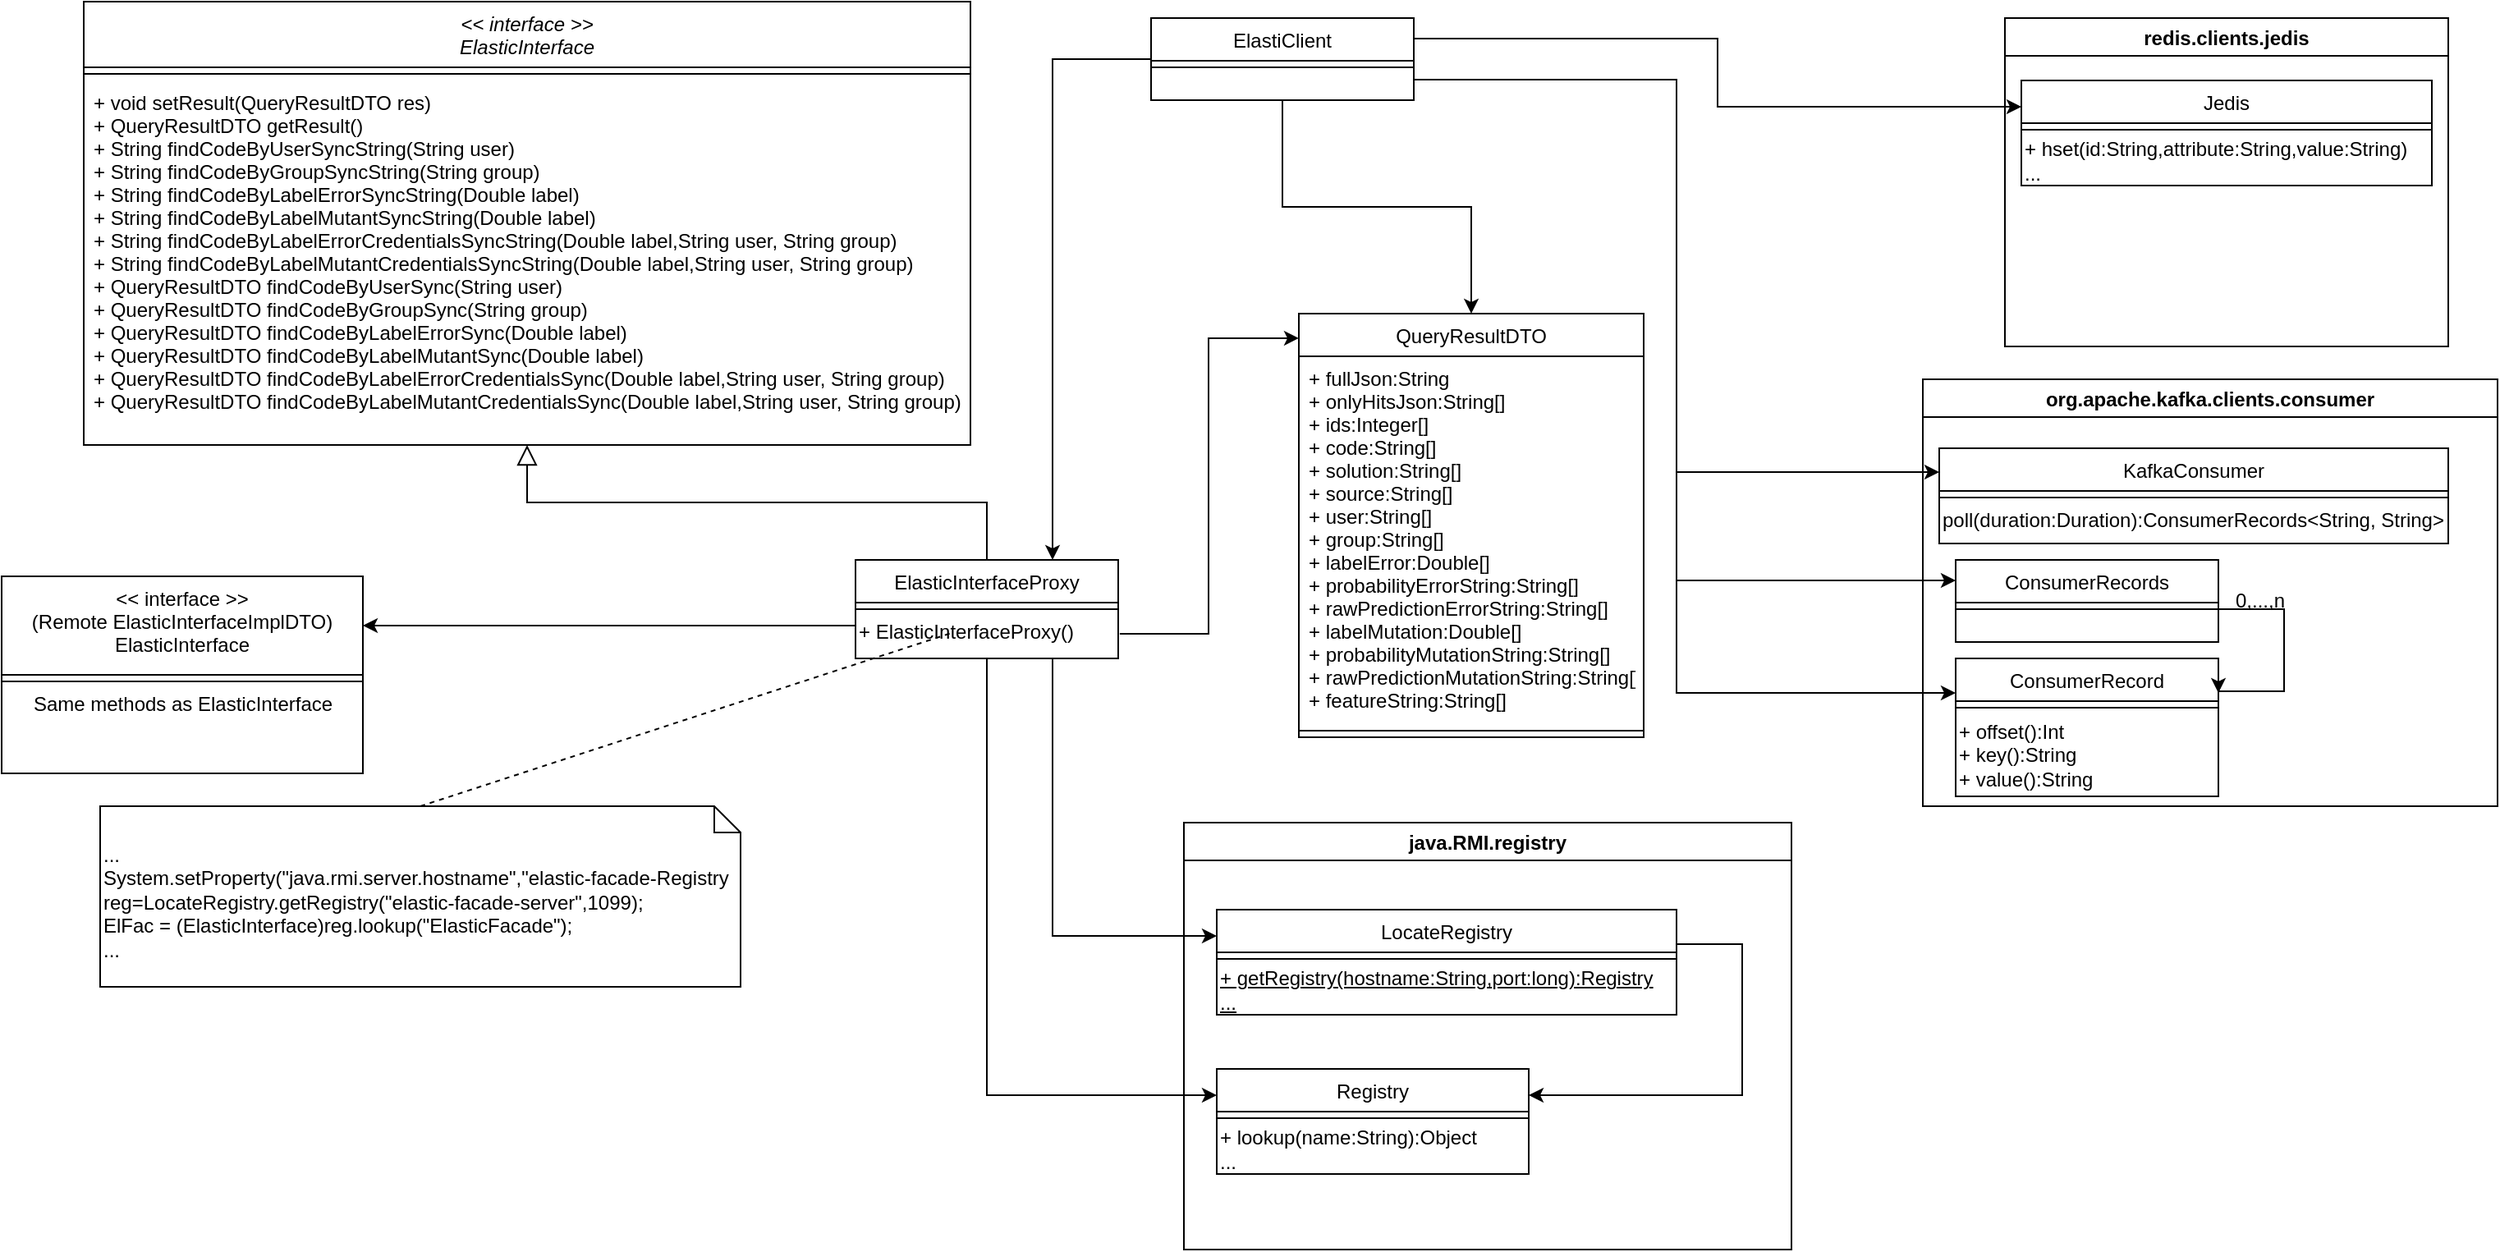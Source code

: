 <mxfile version="15.6.2" type="github">
  <diagram id="C5RBs43oDa-KdzZeNtuy" name="Page-1">
    <mxGraphModel dx="2249" dy="724" grid="1" gridSize="10" guides="1" tooltips="1" connect="1" arrows="1" fold="1" page="1" pageScale="1" pageWidth="827" pageHeight="1169" math="0" shadow="0">
      <root>
        <mxCell id="WIyWlLk6GJQsqaUBKTNV-0" />
        <mxCell id="WIyWlLk6GJQsqaUBKTNV-1" parent="WIyWlLk6GJQsqaUBKTNV-0" />
        <mxCell id="zkfFHV4jXpPFQw0GAbJ--0" value="&lt;&lt; interface &gt;&gt;&#xa;ElasticInterface" style="swimlane;fontStyle=2;align=center;verticalAlign=top;childLayout=stackLayout;horizontal=1;startSize=40;horizontalStack=0;resizeParent=1;resizeLast=0;collapsible=1;marginBottom=0;rounded=0;shadow=0;strokeWidth=1;" parent="WIyWlLk6GJQsqaUBKTNV-1" vertex="1">
          <mxGeometry x="-10" width="540" height="270" as="geometry">
            <mxRectangle x="230" y="140" width="160" height="26" as="alternateBounds" />
          </mxGeometry>
        </mxCell>
        <mxCell id="zkfFHV4jXpPFQw0GAbJ--4" value="" style="line;html=1;strokeWidth=1;align=left;verticalAlign=middle;spacingTop=-1;spacingLeft=3;spacingRight=3;rotatable=0;labelPosition=right;points=[];portConstraint=eastwest;" parent="zkfFHV4jXpPFQw0GAbJ--0" vertex="1">
          <mxGeometry y="40" width="540" height="8" as="geometry" />
        </mxCell>
        <mxCell id="zkfFHV4jXpPFQw0GAbJ--5" value="+ void setResult(QueryResultDTO res) &#xa;+ QueryResultDTO getResult() &#xa;+ String findCodeByUserSyncString(String user) &#xa;+ String findCodeByGroupSyncString(String group) &#xa;+ String findCodeByLabelErrorSyncString(Double label) &#xa;+ String findCodeByLabelMutantSyncString(Double label) &#xa;+ String findCodeByLabelErrorCredentialsSyncString(Double label,String user, String group) &#xa;+ String findCodeByLabelMutantCredentialsSyncString(Double label,String user, String group) &#xa;+ QueryResultDTO findCodeByUserSync(String user) &#xa;+ QueryResultDTO findCodeByGroupSync(String group) &#xa;+ QueryResultDTO findCodeByLabelErrorSync(Double label) &#xa;+ QueryResultDTO findCodeByLabelMutantSync(Double label) &#xa;+ QueryResultDTO findCodeByLabelErrorCredentialsSync(Double label,String user, String group) &#xa;+ QueryResultDTO findCodeByLabelMutantCredentialsSync(Double label,String user, String group) &#xa;" style="text;align=left;verticalAlign=top;spacingLeft=4;spacingRight=4;overflow=hidden;rotatable=0;points=[[0,0.5],[1,0.5]];portConstraint=eastwest;" parent="zkfFHV4jXpPFQw0GAbJ--0" vertex="1">
          <mxGeometry y="48" width="540" height="222" as="geometry" />
        </mxCell>
        <mxCell id="zkfFHV4jXpPFQw0GAbJ--6" value="&lt;&lt; interface &gt;&gt;&#xa;(Remote ElasticInterfaceImplDTO)&#xa;ElasticInterface" style="swimlane;fontStyle=0;align=center;verticalAlign=top;childLayout=stackLayout;horizontal=1;startSize=60;horizontalStack=0;resizeParent=1;resizeLast=0;collapsible=1;marginBottom=0;rounded=0;shadow=0;strokeWidth=1;" parent="WIyWlLk6GJQsqaUBKTNV-1" vertex="1">
          <mxGeometry x="-60" y="350" width="220" height="120" as="geometry">
            <mxRectangle x="130" y="380" width="160" height="26" as="alternateBounds" />
          </mxGeometry>
        </mxCell>
        <mxCell id="zkfFHV4jXpPFQw0GAbJ--9" value="" style="line;html=1;strokeWidth=1;align=left;verticalAlign=middle;spacingTop=-1;spacingLeft=3;spacingRight=3;rotatable=0;labelPosition=right;points=[];portConstraint=eastwest;" parent="zkfFHV4jXpPFQw0GAbJ--6" vertex="1">
          <mxGeometry y="60" width="220" height="8" as="geometry" />
        </mxCell>
        <mxCell id="Kh6skNde1Fd5iUF5DBpw-3" value="Same methods as ElasticInterface" style="text;html=1;align=center;verticalAlign=middle;resizable=0;points=[];autosize=1;strokeColor=none;fillColor=none;" vertex="1" parent="zkfFHV4jXpPFQw0GAbJ--6">
          <mxGeometry y="68" width="220" height="20" as="geometry" />
        </mxCell>
        <mxCell id="Kh6skNde1Fd5iUF5DBpw-0" style="edgeStyle=orthogonalEdgeStyle;rounded=0;orthogonalLoop=1;jettySize=auto;html=1;exitX=0;exitY=0.5;exitDx=0;exitDy=0;entryX=1;entryY=0.25;entryDx=0;entryDy=0;" edge="1" parent="WIyWlLk6GJQsqaUBKTNV-1" target="zkfFHV4jXpPFQw0GAbJ--6">
          <mxGeometry relative="1" as="geometry">
            <mxPoint x="460" y="379" as="sourcePoint" />
            <Array as="points">
              <mxPoint x="460" y="380" />
            </Array>
          </mxGeometry>
        </mxCell>
        <mxCell id="Kh6skNde1Fd5iUF5DBpw-7" style="edgeStyle=orthogonalEdgeStyle;rounded=0;orthogonalLoop=1;jettySize=auto;html=1;exitX=0.75;exitY=1;exitDx=0;exitDy=0;entryX=0;entryY=0.25;entryDx=0;entryDy=0;" edge="1" parent="WIyWlLk6GJQsqaUBKTNV-1" source="zkfFHV4jXpPFQw0GAbJ--13" target="2bxaREs7knKv4sqMbuMS-90">
          <mxGeometry relative="1" as="geometry" />
        </mxCell>
        <mxCell id="Kh6skNde1Fd5iUF5DBpw-8" style="edgeStyle=orthogonalEdgeStyle;rounded=0;orthogonalLoop=1;jettySize=auto;html=1;exitX=0.5;exitY=1;exitDx=0;exitDy=0;entryX=0;entryY=0.25;entryDx=0;entryDy=0;" edge="1" parent="WIyWlLk6GJQsqaUBKTNV-1" source="zkfFHV4jXpPFQw0GAbJ--13" target="2bxaREs7knKv4sqMbuMS-92">
          <mxGeometry relative="1" as="geometry" />
        </mxCell>
        <mxCell id="zkfFHV4jXpPFQw0GAbJ--13" value="ElasticInterfaceProxy" style="swimlane;fontStyle=0;align=center;verticalAlign=top;childLayout=stackLayout;horizontal=1;startSize=26;horizontalStack=0;resizeParent=1;resizeLast=0;collapsible=1;marginBottom=0;rounded=0;shadow=0;strokeWidth=1;" parent="WIyWlLk6GJQsqaUBKTNV-1" vertex="1">
          <mxGeometry x="460" y="340" width="160" height="60" as="geometry">
            <mxRectangle x="340" y="380" width="170" height="26" as="alternateBounds" />
          </mxGeometry>
        </mxCell>
        <mxCell id="zkfFHV4jXpPFQw0GAbJ--15" value="" style="line;html=1;strokeWidth=1;align=left;verticalAlign=middle;spacingTop=-1;spacingLeft=3;spacingRight=3;rotatable=0;labelPosition=right;points=[];portConstraint=eastwest;" parent="zkfFHV4jXpPFQw0GAbJ--13" vertex="1">
          <mxGeometry y="26" width="160" height="8" as="geometry" />
        </mxCell>
        <mxCell id="Kh6skNde1Fd5iUF5DBpw-4" value="+ ElasticInterfaceProxy()" style="text;html=1;align=left;verticalAlign=middle;resizable=0;points=[];autosize=1;strokeColor=none;fillColor=none;" vertex="1" parent="zkfFHV4jXpPFQw0GAbJ--13">
          <mxGeometry y="34" width="160" height="20" as="geometry" />
        </mxCell>
        <mxCell id="zkfFHV4jXpPFQw0GAbJ--16" value="" style="endArrow=block;endSize=10;endFill=0;shadow=0;strokeWidth=1;rounded=0;edgeStyle=elbowEdgeStyle;elbow=vertical;" parent="WIyWlLk6GJQsqaUBKTNV-1" source="zkfFHV4jXpPFQw0GAbJ--13" target="zkfFHV4jXpPFQw0GAbJ--0" edge="1">
          <mxGeometry width="160" relative="1" as="geometry">
            <mxPoint x="210" y="373" as="sourcePoint" />
            <mxPoint x="310" y="271" as="targetPoint" />
          </mxGeometry>
        </mxCell>
        <mxCell id="2bxaREs7knKv4sqMbuMS-3" value="QueryResultDTO" style="swimlane;fontStyle=0;align=center;verticalAlign=top;childLayout=stackLayout;horizontal=1;startSize=26;horizontalStack=0;resizeParent=1;resizeLast=0;collapsible=1;marginBottom=0;rounded=0;shadow=0;strokeWidth=1;" parent="WIyWlLk6GJQsqaUBKTNV-1" vertex="1">
          <mxGeometry x="730" y="190" width="210" height="258" as="geometry">
            <mxRectangle x="130" y="380" width="160" height="26" as="alternateBounds" />
          </mxGeometry>
        </mxCell>
        <mxCell id="2bxaREs7knKv4sqMbuMS-4" value="+ fullJson:String&#xa;+ onlyHitsJson:String[]&#xa;+ ids:Integer[]&#xa;+ code:String[] &#xa;+ solution:String[] &#xa;+ source:String[] &#xa;+ user:String[] &#xa;+ group:String[] &#xa;+ labelError:Double[] &#xa;+ probabilityErrorString:String[] &#xa;+ rawPredictionErrorString:String[] &#xa;+ labelMutation:Double[] &#xa;+ probabilityMutationString:String[] &#xa;+ rawPredictionMutationString:String[] &#xa;+ featureString:String[] &#xa;" style="text;align=left;verticalAlign=top;spacingLeft=4;spacingRight=4;overflow=hidden;rotatable=0;points=[[0,0.5],[1,0.5]];portConstraint=eastwest;rounded=0;shadow=0;html=0;" parent="2bxaREs7knKv4sqMbuMS-3" vertex="1">
          <mxGeometry y="26" width="210" height="224" as="geometry" />
        </mxCell>
        <mxCell id="2bxaREs7knKv4sqMbuMS-5" value="" style="line;html=1;strokeWidth=1;align=left;verticalAlign=middle;spacingTop=-1;spacingLeft=3;spacingRight=3;rotatable=0;labelPosition=right;points=[];portConstraint=eastwest;" parent="2bxaREs7knKv4sqMbuMS-3" vertex="1">
          <mxGeometry y="250" width="210" height="8" as="geometry" />
        </mxCell>
        <mxCell id="2bxaREs7knKv4sqMbuMS-17" style="edgeStyle=orthogonalEdgeStyle;rounded=0;orthogonalLoop=1;jettySize=auto;html=1;exitX=0;exitY=0.5;exitDx=0;exitDy=0;entryX=0.75;entryY=0;entryDx=0;entryDy=0;" parent="WIyWlLk6GJQsqaUBKTNV-1" source="2bxaREs7knKv4sqMbuMS-13" target="zkfFHV4jXpPFQw0GAbJ--13" edge="1">
          <mxGeometry relative="1" as="geometry" />
        </mxCell>
        <mxCell id="Kh6skNde1Fd5iUF5DBpw-1" style="edgeStyle=orthogonalEdgeStyle;rounded=0;orthogonalLoop=1;jettySize=auto;html=1;exitX=0.5;exitY=1;exitDx=0;exitDy=0;entryX=0.5;entryY=0;entryDx=0;entryDy=0;" edge="1" parent="WIyWlLk6GJQsqaUBKTNV-1" source="2bxaREs7knKv4sqMbuMS-13" target="2bxaREs7knKv4sqMbuMS-3">
          <mxGeometry relative="1" as="geometry" />
        </mxCell>
        <mxCell id="Kh6skNde1Fd5iUF5DBpw-24" style="edgeStyle=orthogonalEdgeStyle;rounded=0;orthogonalLoop=1;jettySize=auto;html=1;exitX=1;exitY=0.25;exitDx=0;exitDy=0;entryX=0;entryY=0.25;entryDx=0;entryDy=0;" edge="1" parent="WIyWlLk6GJQsqaUBKTNV-1" source="2bxaREs7knKv4sqMbuMS-13" target="Kh6skNde1Fd5iUF5DBpw-17">
          <mxGeometry relative="1" as="geometry" />
        </mxCell>
        <mxCell id="Kh6skNde1Fd5iUF5DBpw-25" style="edgeStyle=orthogonalEdgeStyle;rounded=0;orthogonalLoop=1;jettySize=auto;html=1;exitX=1;exitY=0.75;exitDx=0;exitDy=0;entryX=0;entryY=0.25;entryDx=0;entryDy=0;" edge="1" parent="WIyWlLk6GJQsqaUBKTNV-1" source="2bxaREs7knKv4sqMbuMS-13" target="Kh6skNde1Fd5iUF5DBpw-11">
          <mxGeometry relative="1" as="geometry">
            <Array as="points">
              <mxPoint x="960" y="48" />
              <mxPoint x="960" y="287" />
            </Array>
          </mxGeometry>
        </mxCell>
        <mxCell id="Kh6skNde1Fd5iUF5DBpw-26" style="edgeStyle=orthogonalEdgeStyle;rounded=0;orthogonalLoop=1;jettySize=auto;html=1;exitX=1;exitY=0.75;exitDx=0;exitDy=0;entryX=0;entryY=0.25;entryDx=0;entryDy=0;" edge="1" parent="WIyWlLk6GJQsqaUBKTNV-1" source="2bxaREs7knKv4sqMbuMS-13" target="Kh6skNde1Fd5iUF5DBpw-13">
          <mxGeometry relative="1" as="geometry">
            <Array as="points">
              <mxPoint x="960" y="48" />
              <mxPoint x="960" y="353" />
            </Array>
          </mxGeometry>
        </mxCell>
        <mxCell id="Kh6skNde1Fd5iUF5DBpw-27" style="edgeStyle=orthogonalEdgeStyle;rounded=0;orthogonalLoop=1;jettySize=auto;html=1;exitX=1;exitY=0.75;exitDx=0;exitDy=0;entryX=0;entryY=0.25;entryDx=0;entryDy=0;" edge="1" parent="WIyWlLk6GJQsqaUBKTNV-1" source="2bxaREs7knKv4sqMbuMS-13" target="Kh6skNde1Fd5iUF5DBpw-15">
          <mxGeometry relative="1" as="geometry">
            <Array as="points">
              <mxPoint x="960" y="48" />
              <mxPoint x="960" y="421" />
            </Array>
          </mxGeometry>
        </mxCell>
        <mxCell id="2bxaREs7knKv4sqMbuMS-13" value="ElastiClient" style="swimlane;fontStyle=0;align=center;verticalAlign=top;childLayout=stackLayout;horizontal=1;startSize=26;horizontalStack=0;resizeParent=1;resizeLast=0;collapsible=1;marginBottom=0;rounded=0;shadow=0;strokeWidth=1;" parent="WIyWlLk6GJQsqaUBKTNV-1" vertex="1">
          <mxGeometry x="640" y="10" width="160" height="50" as="geometry">
            <mxRectangle x="340" y="380" width="170" height="26" as="alternateBounds" />
          </mxGeometry>
        </mxCell>
        <mxCell id="2bxaREs7knKv4sqMbuMS-15" value="" style="line;html=1;strokeWidth=1;align=left;verticalAlign=middle;spacingTop=-1;spacingLeft=3;spacingRight=3;rotatable=0;labelPosition=right;points=[];portConstraint=eastwest;" parent="2bxaREs7knKv4sqMbuMS-13" vertex="1">
          <mxGeometry y="26" width="160" height="8" as="geometry" />
        </mxCell>
        <mxCell id="2bxaREs7knKv4sqMbuMS-67" style="edgeStyle=orthogonalEdgeStyle;rounded=0;orthogonalLoop=1;jettySize=auto;html=1;entryX=0;entryY=0.25;entryDx=0;entryDy=0;" parent="WIyWlLk6GJQsqaUBKTNV-1" target="2bxaREs7knKv4sqMbuMS-61" edge="1">
          <mxGeometry relative="1" as="geometry">
            <mxPoint x="440" y="685" as="sourcePoint" />
          </mxGeometry>
        </mxCell>
        <mxCell id="2bxaREs7knKv4sqMbuMS-72" style="edgeStyle=orthogonalEdgeStyle;rounded=0;orthogonalLoop=1;jettySize=auto;html=1;entryX=0;entryY=0.25;entryDx=0;entryDy=0;" parent="WIyWlLk6GJQsqaUBKTNV-1" target="2bxaREs7knKv4sqMbuMS-68" edge="1">
          <mxGeometry relative="1" as="geometry">
            <mxPoint x="440" y="685" as="sourcePoint" />
          </mxGeometry>
        </mxCell>
        <mxCell id="2bxaREs7knKv4sqMbuMS-77" style="edgeStyle=orthogonalEdgeStyle;rounded=0;orthogonalLoop=1;jettySize=auto;html=1;entryX=0;entryY=0.25;entryDx=0;entryDy=0;" parent="WIyWlLk6GJQsqaUBKTNV-1" target="2bxaREs7knKv4sqMbuMS-73" edge="1">
          <mxGeometry relative="1" as="geometry">
            <mxPoint x="440" y="685" as="sourcePoint" />
          </mxGeometry>
        </mxCell>
        <mxCell id="2bxaREs7knKv4sqMbuMS-89" value="java.RMI.registry" style="swimlane;align=center;" parent="WIyWlLk6GJQsqaUBKTNV-1" vertex="1">
          <mxGeometry x="660" y="500" width="370" height="260" as="geometry" />
        </mxCell>
        <mxCell id="2bxaREs7knKv4sqMbuMS-96" style="edgeStyle=orthogonalEdgeStyle;rounded=0;orthogonalLoop=1;jettySize=auto;html=1;exitX=1;exitY=0.25;exitDx=0;exitDy=0;entryX=1;entryY=0.25;entryDx=0;entryDy=0;" parent="2bxaREs7knKv4sqMbuMS-89" source="2bxaREs7knKv4sqMbuMS-90" target="2bxaREs7knKv4sqMbuMS-92" edge="1">
          <mxGeometry relative="1" as="geometry">
            <Array as="points">
              <mxPoint x="300" y="74" />
              <mxPoint x="340" y="74" />
              <mxPoint x="340" y="166" />
            </Array>
          </mxGeometry>
        </mxCell>
        <mxCell id="2bxaREs7knKv4sqMbuMS-90" value="LocateRegistry" style="swimlane;fontStyle=0;align=center;verticalAlign=top;childLayout=stackLayout;horizontal=1;startSize=26;horizontalStack=0;resizeParent=1;resizeLast=0;collapsible=1;marginBottom=0;rounded=0;shadow=0;strokeWidth=1;" parent="2bxaREs7knKv4sqMbuMS-89" vertex="1">
          <mxGeometry x="20" y="53" width="280" height="64" as="geometry">
            <mxRectangle x="340" y="380" width="170" height="26" as="alternateBounds" />
          </mxGeometry>
        </mxCell>
        <mxCell id="2bxaREs7knKv4sqMbuMS-91" value="" style="line;html=1;strokeWidth=1;align=left;verticalAlign=middle;spacingTop=-1;spacingLeft=3;spacingRight=3;rotatable=0;labelPosition=right;points=[];portConstraint=eastwest;" parent="2bxaREs7knKv4sqMbuMS-90" vertex="1">
          <mxGeometry y="26" width="280" height="8" as="geometry" />
        </mxCell>
        <mxCell id="2bxaREs7knKv4sqMbuMS-94" value="&lt;div&gt;+ getRegistry(hostname:String,port:long):Registry&lt;/div&gt;&lt;div&gt;...&lt;br&gt;&lt;/div&gt;" style="text;html=1;align=left;verticalAlign=middle;resizable=0;points=[];autosize=1;strokeColor=none;fillColor=none;fontStyle=4" parent="2bxaREs7knKv4sqMbuMS-90" vertex="1">
          <mxGeometry y="34" width="280" height="30" as="geometry" />
        </mxCell>
        <mxCell id="2bxaREs7knKv4sqMbuMS-92" value="Registry" style="swimlane;fontStyle=0;align=center;verticalAlign=top;childLayout=stackLayout;horizontal=1;startSize=26;horizontalStack=0;resizeParent=1;resizeLast=0;collapsible=1;marginBottom=0;rounded=0;shadow=0;strokeWidth=1;" parent="2bxaREs7knKv4sqMbuMS-89" vertex="1">
          <mxGeometry x="20" y="150" width="190" height="64" as="geometry">
            <mxRectangle x="340" y="380" width="170" height="26" as="alternateBounds" />
          </mxGeometry>
        </mxCell>
        <mxCell id="2bxaREs7knKv4sqMbuMS-93" value="" style="line;html=1;strokeWidth=1;align=left;verticalAlign=middle;spacingTop=-1;spacingLeft=3;spacingRight=3;rotatable=0;labelPosition=right;points=[];portConstraint=eastwest;" parent="2bxaREs7knKv4sqMbuMS-92" vertex="1">
          <mxGeometry y="26" width="190" height="8" as="geometry" />
        </mxCell>
        <mxCell id="2bxaREs7knKv4sqMbuMS-95" value="&lt;div&gt;+ lookup(name:String):Object&lt;/div&gt;&lt;div&gt;...&lt;/div&gt;" style="text;html=1;align=left;verticalAlign=middle;resizable=0;points=[];autosize=1;strokeColor=none;fillColor=none;" parent="2bxaREs7knKv4sqMbuMS-92" vertex="1">
          <mxGeometry y="34" width="190" height="30" as="geometry" />
        </mxCell>
        <mxCell id="Kh6skNde1Fd5iUF5DBpw-2" style="edgeStyle=orthogonalEdgeStyle;rounded=0;orthogonalLoop=1;jettySize=auto;html=1;exitX=1.006;exitY=0.55;exitDx=0;exitDy=0;entryX=0;entryY=0.058;entryDx=0;entryDy=0;entryPerimeter=0;exitPerimeter=0;" edge="1" parent="WIyWlLk6GJQsqaUBKTNV-1" source="Kh6skNde1Fd5iUF5DBpw-4" target="2bxaREs7knKv4sqMbuMS-3">
          <mxGeometry relative="1" as="geometry">
            <mxPoint x="619.04" y="412" as="sourcePoint" />
          </mxGeometry>
        </mxCell>
        <mxCell id="Kh6skNde1Fd5iUF5DBpw-5" value="&lt;div&gt;...&lt;/div&gt;&lt;div&gt;System.setProperty(&quot;java.rmi.server.hostname&quot;,&quot;elastic-facade-Registry reg=LocateRegistry.getRegistry(&quot;elastic-facade-server&quot;,1099);&lt;/div&gt;&lt;div&gt;ElFac = (ElasticInterface)reg.lookup(&quot;ElasticFacade&quot;);&lt;/div&gt;&lt;div&gt;...&lt;br&gt;&lt;/div&gt;" style="shape=note2;boundedLbl=1;whiteSpace=wrap;html=1;size=16;verticalAlign=top;align=left;" vertex="1" parent="WIyWlLk6GJQsqaUBKTNV-1">
          <mxGeometry y="490" width="390" height="110" as="geometry" />
        </mxCell>
        <mxCell id="Kh6skNde1Fd5iUF5DBpw-6" value="" style="endArrow=none;dashed=1;html=1;rounded=0;entryX=0.375;entryY=0.5;entryDx=0;entryDy=0;entryPerimeter=0;exitX=0.5;exitY=0;exitDx=0;exitDy=0;exitPerimeter=0;" edge="1" parent="WIyWlLk6GJQsqaUBKTNV-1" source="Kh6skNde1Fd5iUF5DBpw-5" target="Kh6skNde1Fd5iUF5DBpw-4">
          <mxGeometry width="50" height="50" relative="1" as="geometry">
            <mxPoint x="360" y="250" as="sourcePoint" />
            <mxPoint x="410" y="200" as="targetPoint" />
          </mxGeometry>
        </mxCell>
        <mxCell id="Kh6skNde1Fd5iUF5DBpw-9" value="redis.clients.jedis" style="swimlane;align=center;" vertex="1" parent="WIyWlLk6GJQsqaUBKTNV-1">
          <mxGeometry x="1160" y="10" width="270" height="200" as="geometry" />
        </mxCell>
        <mxCell id="Kh6skNde1Fd5iUF5DBpw-17" value="Jedis" style="swimlane;fontStyle=0;align=center;verticalAlign=top;childLayout=stackLayout;horizontal=1;startSize=26;horizontalStack=0;resizeParent=1;resizeLast=0;collapsible=1;marginBottom=0;rounded=0;shadow=0;strokeWidth=1;" vertex="1" parent="Kh6skNde1Fd5iUF5DBpw-9">
          <mxGeometry x="10" y="38" width="250" height="64" as="geometry">
            <mxRectangle x="340" y="380" width="170" height="26" as="alternateBounds" />
          </mxGeometry>
        </mxCell>
        <mxCell id="Kh6skNde1Fd5iUF5DBpw-18" value="" style="line;html=1;strokeWidth=1;align=left;verticalAlign=middle;spacingTop=-1;spacingLeft=3;spacingRight=3;rotatable=0;labelPosition=right;points=[];portConstraint=eastwest;" vertex="1" parent="Kh6skNde1Fd5iUF5DBpw-17">
          <mxGeometry y="26" width="250" height="8" as="geometry" />
        </mxCell>
        <mxCell id="Kh6skNde1Fd5iUF5DBpw-19" value="&lt;div&gt;+ hset(id:String,attribute:String,value:String)&lt;br&gt;&lt;/div&gt;&lt;div&gt;...&lt;br&gt;&lt;/div&gt;" style="text;html=1;align=left;verticalAlign=middle;resizable=0;points=[];autosize=1;strokeColor=none;fillColor=none;" vertex="1" parent="Kh6skNde1Fd5iUF5DBpw-17">
          <mxGeometry y="34" width="250" height="30" as="geometry" />
        </mxCell>
        <mxCell id="Kh6skNde1Fd5iUF5DBpw-10" value="org.apache.kafka.clients.consumer" style="swimlane;align=center;" vertex="1" parent="WIyWlLk6GJQsqaUBKTNV-1">
          <mxGeometry x="1110" y="230" width="350" height="260" as="geometry" />
        </mxCell>
        <mxCell id="Kh6skNde1Fd5iUF5DBpw-11" value="KafkaConsumer" style="swimlane;fontStyle=0;align=center;verticalAlign=top;childLayout=stackLayout;horizontal=1;startSize=26;horizontalStack=0;resizeParent=1;resizeLast=0;collapsible=1;marginBottom=0;rounded=0;shadow=0;strokeWidth=1;" vertex="1" parent="Kh6skNde1Fd5iUF5DBpw-10">
          <mxGeometry x="10" y="42" width="310" height="58" as="geometry">
            <mxRectangle x="340" y="380" width="170" height="26" as="alternateBounds" />
          </mxGeometry>
        </mxCell>
        <mxCell id="Kh6skNde1Fd5iUF5DBpw-12" value="" style="line;html=1;strokeWidth=1;align=left;verticalAlign=middle;spacingTop=-1;spacingLeft=3;spacingRight=3;rotatable=0;labelPosition=right;points=[];portConstraint=eastwest;" vertex="1" parent="Kh6skNde1Fd5iUF5DBpw-11">
          <mxGeometry y="26" width="310" height="8" as="geometry" />
        </mxCell>
        <mxCell id="Kh6skNde1Fd5iUF5DBpw-20" value="&lt;div align=&quot;left&quot;&gt;poll(duration:Duration):ConsumerRecords&amp;lt;String, String&amp;gt;&lt;/div&gt;" style="text;html=1;align=left;verticalAlign=middle;resizable=0;points=[];autosize=1;strokeColor=none;fillColor=none;" vertex="1" parent="Kh6skNde1Fd5iUF5DBpw-11">
          <mxGeometry y="34" width="310" height="20" as="geometry" />
        </mxCell>
        <mxCell id="Kh6skNde1Fd5iUF5DBpw-15" value="ConsumerRecord" style="swimlane;fontStyle=0;align=center;verticalAlign=top;childLayout=stackLayout;horizontal=1;startSize=26;horizontalStack=0;resizeParent=1;resizeLast=0;collapsible=1;marginBottom=0;rounded=0;shadow=0;strokeWidth=1;" vertex="1" parent="Kh6skNde1Fd5iUF5DBpw-10">
          <mxGeometry x="20" y="170" width="160" height="84" as="geometry">
            <mxRectangle x="340" y="380" width="170" height="26" as="alternateBounds" />
          </mxGeometry>
        </mxCell>
        <mxCell id="Kh6skNde1Fd5iUF5DBpw-16" value="" style="line;html=1;strokeWidth=1;align=left;verticalAlign=middle;spacingTop=-1;spacingLeft=3;spacingRight=3;rotatable=0;labelPosition=right;points=[];portConstraint=eastwest;" vertex="1" parent="Kh6skNde1Fd5iUF5DBpw-15">
          <mxGeometry y="26" width="160" height="8" as="geometry" />
        </mxCell>
        <mxCell id="Kh6skNde1Fd5iUF5DBpw-22" value="&lt;div&gt;+ offset():Int&lt;/div&gt;&lt;div&gt;+ key():String&lt;/div&gt;&lt;div&gt;+ value():String&lt;br&gt;&lt;/div&gt;" style="text;html=1;align=left;verticalAlign=middle;resizable=0;points=[];autosize=1;strokeColor=none;fillColor=none;" vertex="1" parent="Kh6skNde1Fd5iUF5DBpw-15">
          <mxGeometry y="34" width="160" height="50" as="geometry" />
        </mxCell>
        <mxCell id="Kh6skNde1Fd5iUF5DBpw-21" style="edgeStyle=orthogonalEdgeStyle;rounded=0;orthogonalLoop=1;jettySize=auto;html=1;exitX=1;exitY=0.75;exitDx=0;exitDy=0;entryX=1;entryY=0.25;entryDx=0;entryDy=0;" edge="1" parent="Kh6skNde1Fd5iUF5DBpw-10" source="Kh6skNde1Fd5iUF5DBpw-13" target="Kh6skNde1Fd5iUF5DBpw-15">
          <mxGeometry relative="1" as="geometry">
            <Array as="points">
              <mxPoint x="220" y="140" />
              <mxPoint x="220" y="190" />
            </Array>
          </mxGeometry>
        </mxCell>
        <mxCell id="Kh6skNde1Fd5iUF5DBpw-13" value="ConsumerRecords" style="swimlane;fontStyle=0;align=center;verticalAlign=top;childLayout=stackLayout;horizontal=1;startSize=26;horizontalStack=0;resizeParent=1;resizeLast=0;collapsible=1;marginBottom=0;rounded=0;shadow=0;strokeWidth=1;" vertex="1" parent="Kh6skNde1Fd5iUF5DBpw-10">
          <mxGeometry x="20" y="110" width="160" height="50" as="geometry">
            <mxRectangle x="340" y="380" width="170" height="26" as="alternateBounds" />
          </mxGeometry>
        </mxCell>
        <mxCell id="Kh6skNde1Fd5iUF5DBpw-14" value="" style="line;html=1;strokeWidth=1;align=left;verticalAlign=middle;spacingTop=-1;spacingLeft=3;spacingRight=3;rotatable=0;labelPosition=right;points=[];portConstraint=eastwest;" vertex="1" parent="Kh6skNde1Fd5iUF5DBpw-13">
          <mxGeometry y="26" width="160" height="8" as="geometry" />
        </mxCell>
        <mxCell id="Kh6skNde1Fd5iUF5DBpw-23" value="0,...,n" style="text;html=1;align=center;verticalAlign=middle;resizable=0;points=[];autosize=1;strokeColor=none;fillColor=none;" vertex="1" parent="Kh6skNde1Fd5iUF5DBpw-10">
          <mxGeometry x="180" y="125" width="50" height="20" as="geometry" />
        </mxCell>
      </root>
    </mxGraphModel>
  </diagram>
</mxfile>
